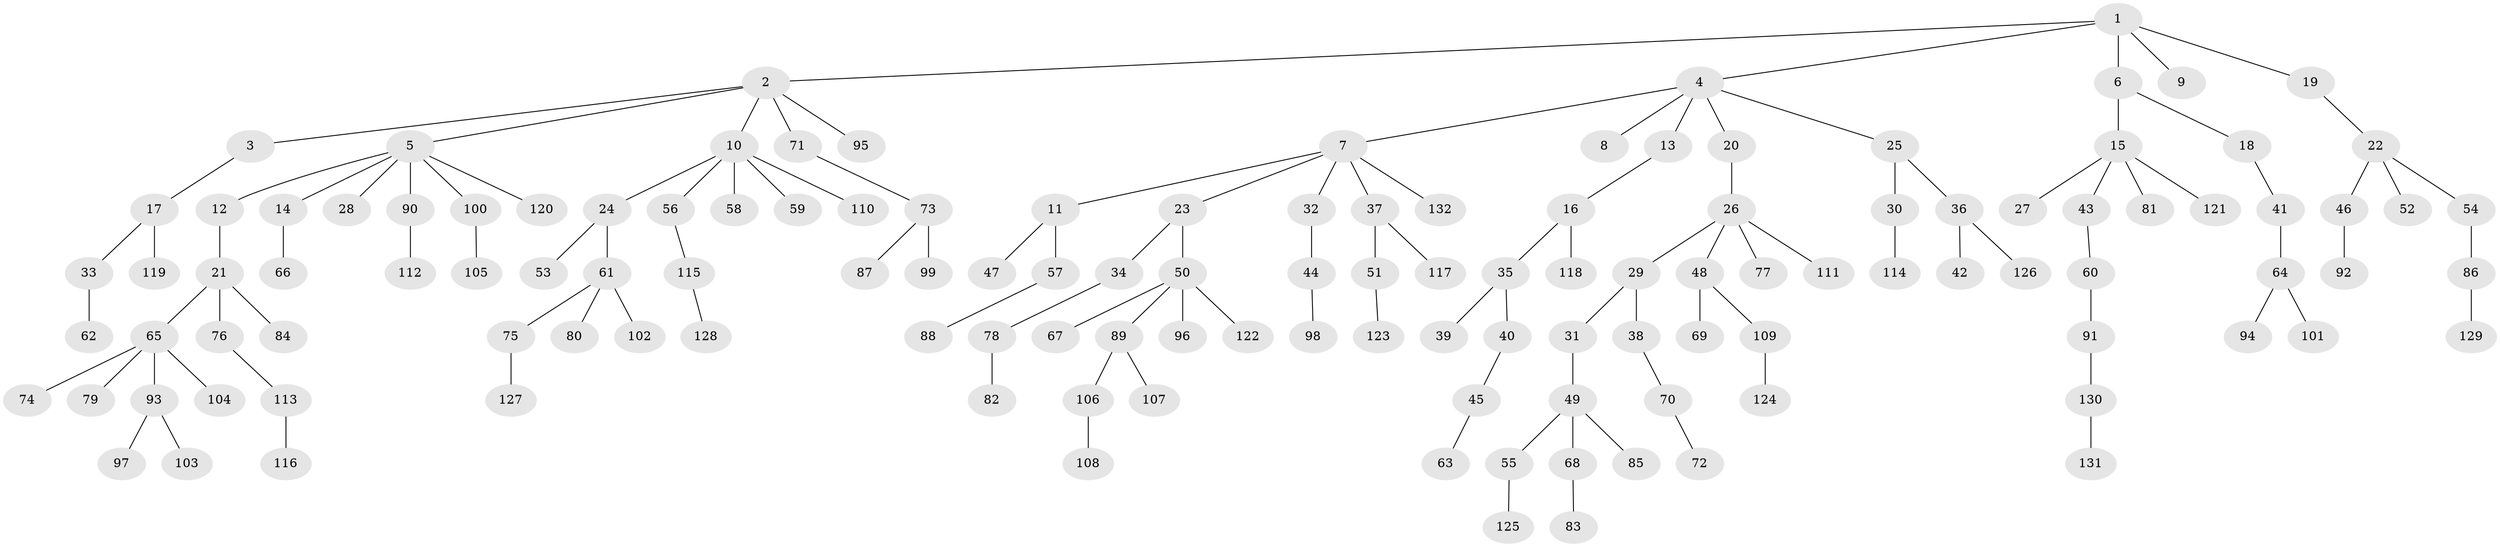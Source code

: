 // Generated by graph-tools (version 1.1) at 2025/36/03/09/25 02:36:39]
// undirected, 132 vertices, 131 edges
graph export_dot {
graph [start="1"]
  node [color=gray90,style=filled];
  1;
  2;
  3;
  4;
  5;
  6;
  7;
  8;
  9;
  10;
  11;
  12;
  13;
  14;
  15;
  16;
  17;
  18;
  19;
  20;
  21;
  22;
  23;
  24;
  25;
  26;
  27;
  28;
  29;
  30;
  31;
  32;
  33;
  34;
  35;
  36;
  37;
  38;
  39;
  40;
  41;
  42;
  43;
  44;
  45;
  46;
  47;
  48;
  49;
  50;
  51;
  52;
  53;
  54;
  55;
  56;
  57;
  58;
  59;
  60;
  61;
  62;
  63;
  64;
  65;
  66;
  67;
  68;
  69;
  70;
  71;
  72;
  73;
  74;
  75;
  76;
  77;
  78;
  79;
  80;
  81;
  82;
  83;
  84;
  85;
  86;
  87;
  88;
  89;
  90;
  91;
  92;
  93;
  94;
  95;
  96;
  97;
  98;
  99;
  100;
  101;
  102;
  103;
  104;
  105;
  106;
  107;
  108;
  109;
  110;
  111;
  112;
  113;
  114;
  115;
  116;
  117;
  118;
  119;
  120;
  121;
  122;
  123;
  124;
  125;
  126;
  127;
  128;
  129;
  130;
  131;
  132;
  1 -- 2;
  1 -- 4;
  1 -- 6;
  1 -- 9;
  1 -- 19;
  2 -- 3;
  2 -- 5;
  2 -- 10;
  2 -- 71;
  2 -- 95;
  3 -- 17;
  4 -- 7;
  4 -- 8;
  4 -- 13;
  4 -- 20;
  4 -- 25;
  5 -- 12;
  5 -- 14;
  5 -- 28;
  5 -- 90;
  5 -- 100;
  5 -- 120;
  6 -- 15;
  6 -- 18;
  7 -- 11;
  7 -- 23;
  7 -- 32;
  7 -- 37;
  7 -- 132;
  10 -- 24;
  10 -- 56;
  10 -- 58;
  10 -- 59;
  10 -- 110;
  11 -- 47;
  11 -- 57;
  12 -- 21;
  13 -- 16;
  14 -- 66;
  15 -- 27;
  15 -- 43;
  15 -- 81;
  15 -- 121;
  16 -- 35;
  16 -- 118;
  17 -- 33;
  17 -- 119;
  18 -- 41;
  19 -- 22;
  20 -- 26;
  21 -- 65;
  21 -- 76;
  21 -- 84;
  22 -- 46;
  22 -- 52;
  22 -- 54;
  23 -- 34;
  23 -- 50;
  24 -- 53;
  24 -- 61;
  25 -- 30;
  25 -- 36;
  26 -- 29;
  26 -- 48;
  26 -- 77;
  26 -- 111;
  29 -- 31;
  29 -- 38;
  30 -- 114;
  31 -- 49;
  32 -- 44;
  33 -- 62;
  34 -- 78;
  35 -- 39;
  35 -- 40;
  36 -- 42;
  36 -- 126;
  37 -- 51;
  37 -- 117;
  38 -- 70;
  40 -- 45;
  41 -- 64;
  43 -- 60;
  44 -- 98;
  45 -- 63;
  46 -- 92;
  48 -- 69;
  48 -- 109;
  49 -- 55;
  49 -- 68;
  49 -- 85;
  50 -- 67;
  50 -- 89;
  50 -- 96;
  50 -- 122;
  51 -- 123;
  54 -- 86;
  55 -- 125;
  56 -- 115;
  57 -- 88;
  60 -- 91;
  61 -- 75;
  61 -- 80;
  61 -- 102;
  64 -- 94;
  64 -- 101;
  65 -- 74;
  65 -- 79;
  65 -- 93;
  65 -- 104;
  68 -- 83;
  70 -- 72;
  71 -- 73;
  73 -- 87;
  73 -- 99;
  75 -- 127;
  76 -- 113;
  78 -- 82;
  86 -- 129;
  89 -- 106;
  89 -- 107;
  90 -- 112;
  91 -- 130;
  93 -- 97;
  93 -- 103;
  100 -- 105;
  106 -- 108;
  109 -- 124;
  113 -- 116;
  115 -- 128;
  130 -- 131;
}
